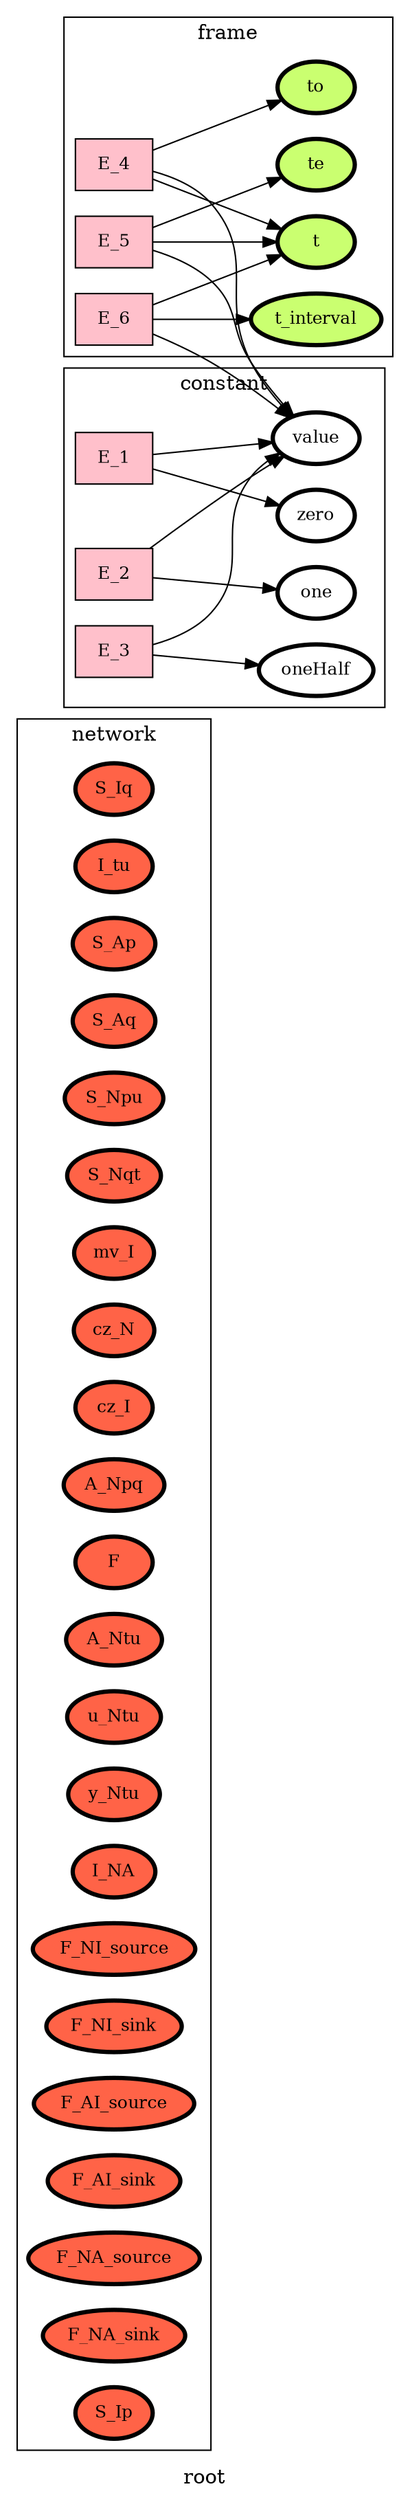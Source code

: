 digraph root {
label=root;
rankdir=LR;
subgraph cluster_root___network {
label=network;
rankdir=LR;
V_10 [fillcolor=tomato, fontsize=12, label=S_Iq, penwidth=3, style=filled];
V_11 [fillcolor=tomato, fontsize=12, label=I_tu, penwidth=3, style=filled];
V_12 [fillcolor=tomato, fontsize=12, label=S_Ap, penwidth=3, style=filled];
V_13 [fillcolor=tomato, fontsize=12, label=S_Aq, penwidth=3, style=filled];
V_14 [fillcolor=tomato, fontsize=12, label=S_Npu, penwidth=3, style=filled];
V_15 [fillcolor=tomato, fontsize=12, label=S_Nqt, penwidth=3, style=filled];
V_16 [fillcolor=tomato, fontsize=12, label=mv_I, penwidth=3, style=filled];
V_17 [fillcolor=tomato, fontsize=12, label=cz_N, penwidth=3, style=filled];
V_18 [fillcolor=tomato, fontsize=12, label=cz_I, penwidth=3, style=filled];
V_19 [fillcolor=tomato, fontsize=12, label=A_Npq, penwidth=3, style=filled];
V_2 [fillcolor=tomato, fontsize=12, label=F, penwidth=3, style=filled];
V_20 [fillcolor=tomato, fontsize=12, label=A_Ntu, penwidth=3, style=filled];
V_21 [fillcolor=tomato, fontsize=12, label=u_Ntu, penwidth=3, style=filled];
V_22 [fillcolor=tomato, fontsize=12, label=y_Ntu, penwidth=3, style=filled];
V_27 [fillcolor=tomato, fontsize=12, label=I_NA, penwidth=3, style=filled];
V_3 [fillcolor=tomato, fontsize=12, label=F_NI_source, penwidth=3, style=filled];
V_4 [fillcolor=tomato, fontsize=12, label=F_NI_sink, penwidth=3, style=filled];
V_5 [fillcolor=tomato, fontsize=12, label=F_AI_source, penwidth=3, style=filled];
V_6 [fillcolor=tomato, fontsize=12, label=F_AI_sink, penwidth=3, style=filled];
V_7 [fillcolor=tomato, fontsize=12, label=F_NA_source, penwidth=3, style=filled];
V_8 [fillcolor=tomato, fontsize=12, label=F_NA_sink, penwidth=3, style=filled];
V_9 [fillcolor=tomato, fontsize=12, label=S_Ip, penwidth=3, style=filled];
}

E_4 -> V_1  [splines=ortho];
E_4 -> V_101  [splines=ortho];
E_5 -> V_1  [splines=ortho];
E_5 -> V_101  [splines=ortho];
E_6 -> V_1  [splines=ortho];
E_6 -> V_101  [splines=ortho];
subgraph cluster_root___frame {
label=frame;
rankdir=LR;
V_1 [fillcolor=darkolivegreen1, fontsize=12, label=t, penwidth=3, style=filled];
V_105 [fillcolor=darkolivegreen1, fontsize=12, label=to, penwidth=3, style=filled];
V_106 [fillcolor=darkolivegreen1, fontsize=12, label=te, penwidth=3, style=filled];
V_107 [fillcolor=darkolivegreen1, fontsize=12, label=t_interval, penwidth=3, style=filled];
E_4 [fillcolor=pink, fontsize=12, shape=box, style=filled];
E_4 -> V_105  [splines=ortho];
E_5 [fillcolor=pink, fontsize=12, shape=box, style=filled];
E_5 -> V_106  [splines=ortho];
E_6 [fillcolor=pink, fontsize=12, shape=box, style=filled];
E_6 -> V_107  [splines=ortho];
}

subgraph cluster_root___state {
label=state;
rankdir=LR;
}

E_1 -> V_101  [splines=ortho];
E_2 -> V_101  [splines=ortho];
E_3 -> V_101  [splines=ortho];
subgraph cluster_root___constant {
label=constant;
rankdir=LR;
V_101 [fillcolor=white, fontsize=12, label=value, penwidth=3, style=filled];
V_102 [fillcolor=white, fontsize=12, label=zero, penwidth=3, style=filled];
V_103 [fillcolor=white, fontsize=12, label=one, penwidth=3, style=filled];
V_104 [fillcolor=white, fontsize=12, label=oneHalf, penwidth=3, style=filled];
E_1 [fillcolor=pink, fontsize=12, shape=box, style=filled];
E_1 -> V_102  [splines=ortho];
E_2 [fillcolor=pink, fontsize=12, shape=box, style=filled];
E_2 -> V_103  [splines=ortho];
E_3 [fillcolor=pink, fontsize=12, shape=box, style=filled];
E_3 -> V_104  [splines=ortho];
}

}
